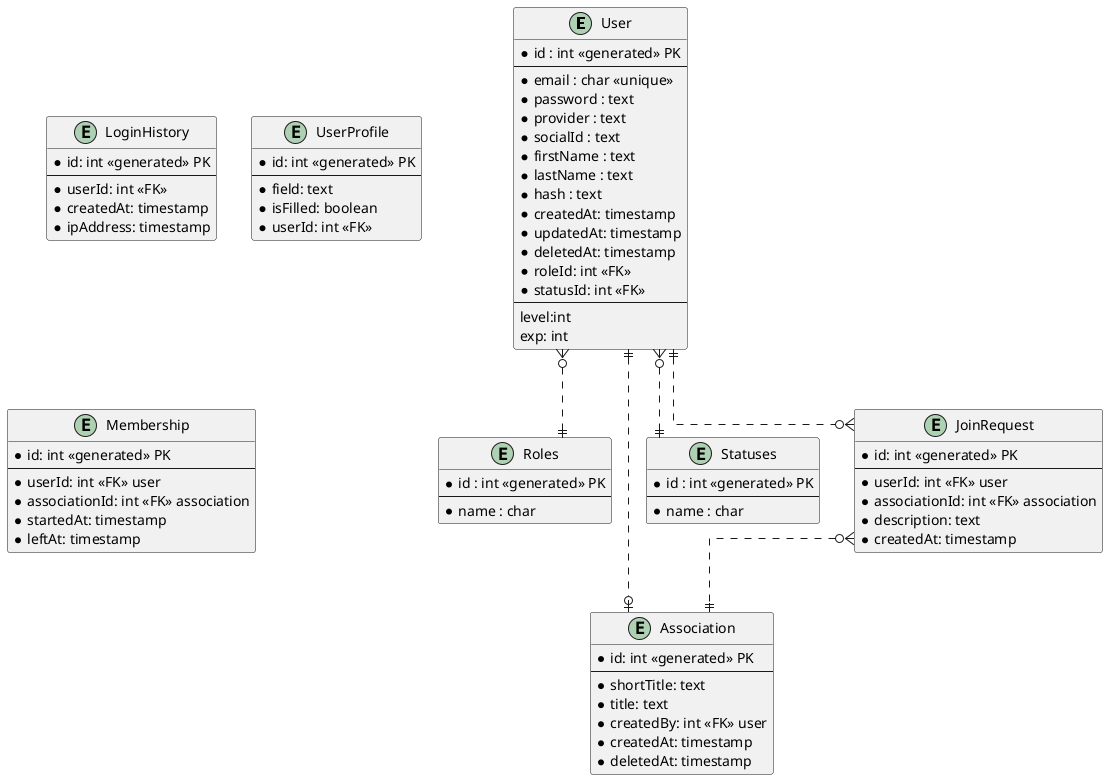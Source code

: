 @startuml

' hide the spot
' hide circle

' avoid problems with angled crows feet
skinparam linetype ortho

entity "User" as user {
  *id : int <<generated>> PK
  --
  *email : char <<unique>>
  *password : text
  *provider : text
  *socialId : text
  *firstName : text
  *lastName : text
  *hash : text
  *createdAt: timestamp
  *updatedAt: timestamp
  *deletedAt: timestamp
  *roleId: int <<FK>>
  *statusId: int <<FK>>
  --
  level:int
  exp: int
}

entity "LoginHistory" as loginHistory {
  *id: int <<generated>> PK
  --
  *userId: int <<FK>>
  *createdAt: timestamp
  *ipAddress: timestamp
}

entity "UserProfile" as userProfile {
  *id: int <<generated>> PK
  --
  *field: text
  *isFilled: boolean
  *userId: int <<FK>>
}

entity "Association" as association {
  *id: int <<generated>> PK
  --
  *shortTitle: text
  *title: text
  *createdBy: int <<FK>> user
  *createdAt: timestamp
  *deletedAt: timestamp
} 

entity "Membership" as membership {
  *id: int <<generated>> PK
  --
  *userId: int <<FK>> user
  *associationId: int <<FK>> association
  *startedAt: timestamp
  *leftAt: timestamp
}

entity "Roles" as roles {
  *id : int <<generated>> PK
  --
  *name : char
}

entity "Statuses" as statuses {
  *id : int <<generated>> PK
  --
  *name : char
}

entity "JoinRequest" as joinReq {
  *id: int <<generated>> PK
  --
  *userId: int <<FK>> user
  *associationId: int <<FK>> association
  *description: text
  *createdAt: timestamp
}

user }o..|| roles
user }o..|| statuses
user ||..o| association
user ||..o{ joinReq
joinReq }o..|| association 

@enduml